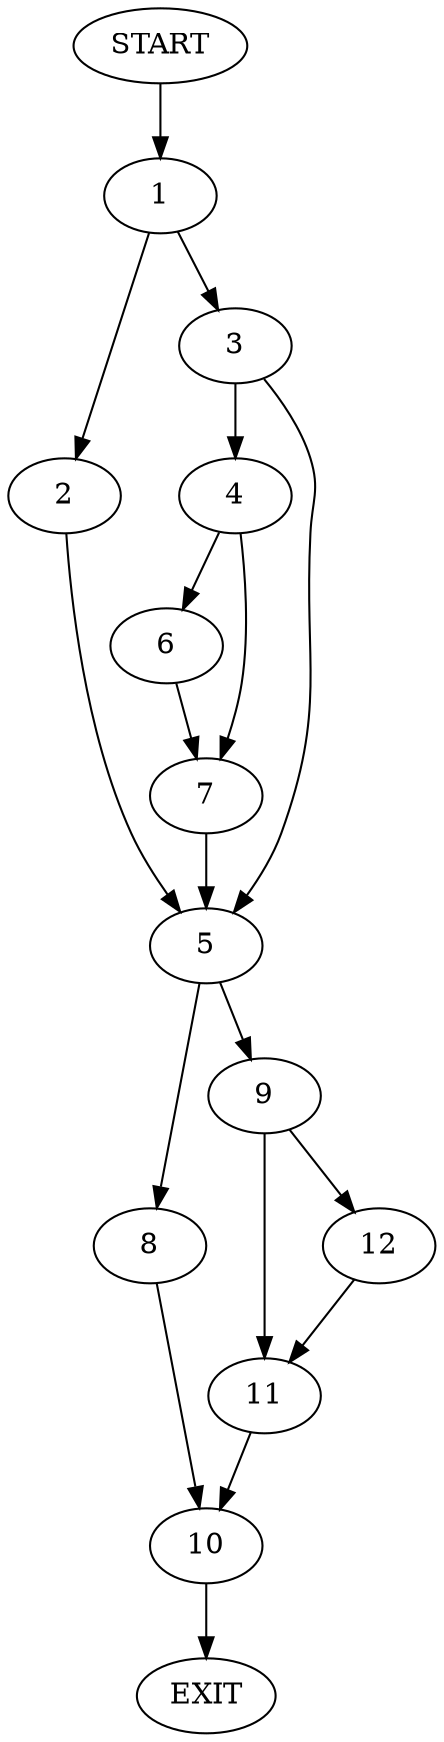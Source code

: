 digraph {
0 [label="START"];
1;
2;
3;
4;
5;
6;
7;
8;
9;
10;
11;
12;
13 [label="EXIT"];
0 -> 1;
1 -> 2;
1 -> 3;
3 -> 4;
3 -> 5;
2 -> 5;
4 -> 6;
4 -> 7;
5 -> 8;
5 -> 9;
7 -> 5;
6 -> 7;
8 -> 10;
9 -> 11;
9 -> 12;
12 -> 11;
11 -> 10;
10 -> 13;
}